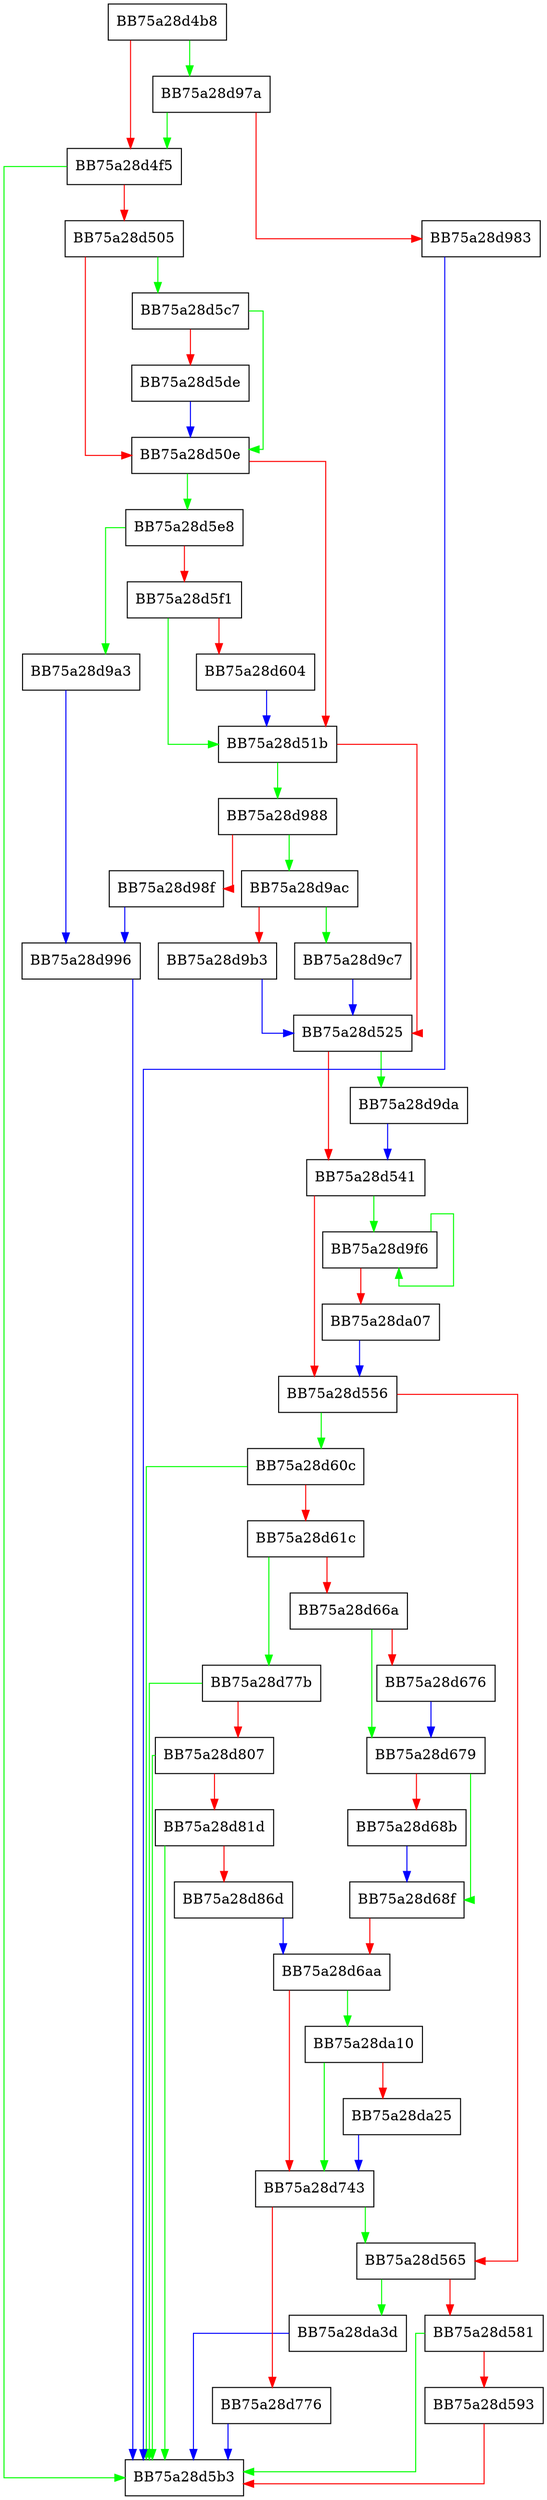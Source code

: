 digraph sqlite3EndTable {
  node [shape="box"];
  graph [splines=ortho];
  BB75a28d4b8 -> BB75a28d97a [color="green"];
  BB75a28d4b8 -> BB75a28d4f5 [color="red"];
  BB75a28d4f5 -> BB75a28d5b3 [color="green"];
  BB75a28d4f5 -> BB75a28d505 [color="red"];
  BB75a28d505 -> BB75a28d5c7 [color="green"];
  BB75a28d505 -> BB75a28d50e [color="red"];
  BB75a28d50e -> BB75a28d5e8 [color="green"];
  BB75a28d50e -> BB75a28d51b [color="red"];
  BB75a28d51b -> BB75a28d988 [color="green"];
  BB75a28d51b -> BB75a28d525 [color="red"];
  BB75a28d525 -> BB75a28d9da [color="green"];
  BB75a28d525 -> BB75a28d541 [color="red"];
  BB75a28d541 -> BB75a28d9f6 [color="green"];
  BB75a28d541 -> BB75a28d556 [color="red"];
  BB75a28d556 -> BB75a28d60c [color="green"];
  BB75a28d556 -> BB75a28d565 [color="red"];
  BB75a28d565 -> BB75a28da3d [color="green"];
  BB75a28d565 -> BB75a28d581 [color="red"];
  BB75a28d581 -> BB75a28d5b3 [color="green"];
  BB75a28d581 -> BB75a28d593 [color="red"];
  BB75a28d593 -> BB75a28d5b3 [color="red"];
  BB75a28d5c7 -> BB75a28d50e [color="green"];
  BB75a28d5c7 -> BB75a28d5de [color="red"];
  BB75a28d5de -> BB75a28d50e [color="blue"];
  BB75a28d5e8 -> BB75a28d9a3 [color="green"];
  BB75a28d5e8 -> BB75a28d5f1 [color="red"];
  BB75a28d5f1 -> BB75a28d51b [color="green"];
  BB75a28d5f1 -> BB75a28d604 [color="red"];
  BB75a28d604 -> BB75a28d51b [color="blue"];
  BB75a28d60c -> BB75a28d5b3 [color="green"];
  BB75a28d60c -> BB75a28d61c [color="red"];
  BB75a28d61c -> BB75a28d77b [color="green"];
  BB75a28d61c -> BB75a28d66a [color="red"];
  BB75a28d66a -> BB75a28d679 [color="green"];
  BB75a28d66a -> BB75a28d676 [color="red"];
  BB75a28d676 -> BB75a28d679 [color="blue"];
  BB75a28d679 -> BB75a28d68f [color="green"];
  BB75a28d679 -> BB75a28d68b [color="red"];
  BB75a28d68b -> BB75a28d68f [color="blue"];
  BB75a28d68f -> BB75a28d6aa [color="red"];
  BB75a28d6aa -> BB75a28da10 [color="green"];
  BB75a28d6aa -> BB75a28d743 [color="red"];
  BB75a28d743 -> BB75a28d565 [color="green"];
  BB75a28d743 -> BB75a28d776 [color="red"];
  BB75a28d776 -> BB75a28d5b3 [color="blue"];
  BB75a28d77b -> BB75a28d5b3 [color="green"];
  BB75a28d77b -> BB75a28d807 [color="red"];
  BB75a28d807 -> BB75a28d5b3 [color="green"];
  BB75a28d807 -> BB75a28d81d [color="red"];
  BB75a28d81d -> BB75a28d5b3 [color="green"];
  BB75a28d81d -> BB75a28d86d [color="red"];
  BB75a28d86d -> BB75a28d6aa [color="blue"];
  BB75a28d97a -> BB75a28d4f5 [color="green"];
  BB75a28d97a -> BB75a28d983 [color="red"];
  BB75a28d983 -> BB75a28d5b3 [color="blue"];
  BB75a28d988 -> BB75a28d9ac [color="green"];
  BB75a28d988 -> BB75a28d98f [color="red"];
  BB75a28d98f -> BB75a28d996 [color="blue"];
  BB75a28d996 -> BB75a28d5b3 [color="blue"];
  BB75a28d9a3 -> BB75a28d996 [color="blue"];
  BB75a28d9ac -> BB75a28d9c7 [color="green"];
  BB75a28d9ac -> BB75a28d9b3 [color="red"];
  BB75a28d9b3 -> BB75a28d525 [color="blue"];
  BB75a28d9c7 -> BB75a28d525 [color="blue"];
  BB75a28d9da -> BB75a28d541 [color="blue"];
  BB75a28d9f6 -> BB75a28d9f6 [color="green"];
  BB75a28d9f6 -> BB75a28da07 [color="red"];
  BB75a28da07 -> BB75a28d556 [color="blue"];
  BB75a28da10 -> BB75a28d743 [color="green"];
  BB75a28da10 -> BB75a28da25 [color="red"];
  BB75a28da25 -> BB75a28d743 [color="blue"];
  BB75a28da3d -> BB75a28d5b3 [color="blue"];
}